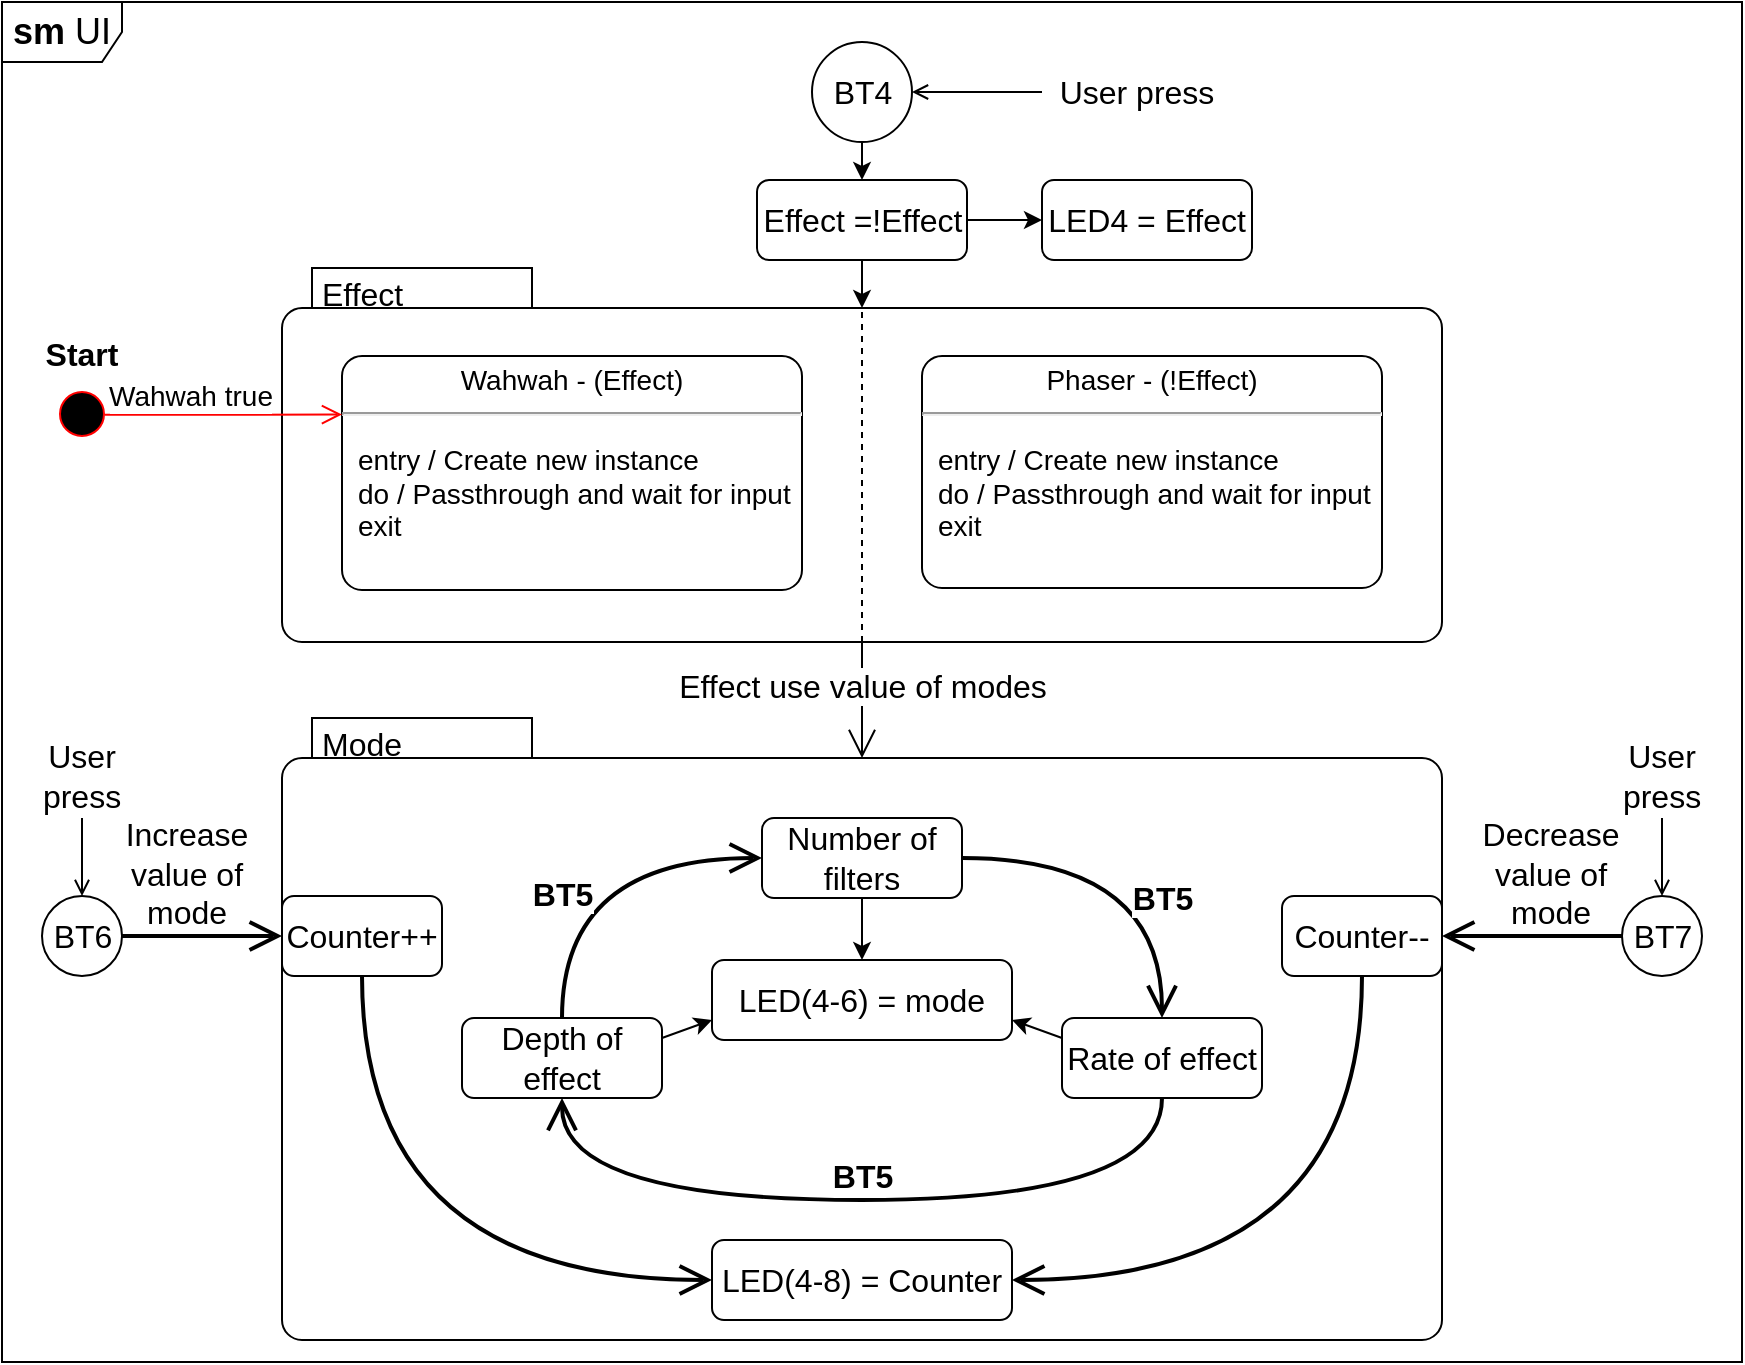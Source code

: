 <mxfile version="21.3.7" type="github">
  <diagram name="Page-1" id="avLiX0-ZLgYI8EXi2qUj">
    <mxGraphModel dx="956" dy="505" grid="1" gridSize="10" guides="1" tooltips="1" connect="1" arrows="1" fold="1" page="1" pageScale="1" pageWidth="1169" pageHeight="827" math="0" shadow="0">
      <root>
        <mxCell id="0" />
        <mxCell id="1" parent="0" />
        <mxCell id="FEn8FtpyVpgcIujweO89-69" value="Effect" style="shape=mxgraph.sysml.compState;html=1;align=left;verticalAlign=top;spacingTop=-3;spacingLeft=18;fontSize=16;" parent="1" vertex="1">
          <mxGeometry x="270" y="233" width="580" height="187" as="geometry" />
        </mxCell>
        <mxCell id="FEn8FtpyVpgcIujweO89-50" value="Mode" style="shape=mxgraph.sysml.compState;html=1;align=left;verticalAlign=top;spacingTop=-3;spacingLeft=18;fontSize=16;" parent="1" vertex="1">
          <mxGeometry x="270" y="458" width="580" height="311" as="geometry" />
        </mxCell>
        <mxCell id="FEn8FtpyVpgcIujweO89-2" value="&lt;p style=&quot;margin: 4px 0px 0px; text-align: center; font-size: 14px;&quot;&gt;Wahwah - (Effect)&lt;/p&gt;&lt;hr style=&quot;font-size: 14px;&quot;&gt;&lt;p style=&quot;font-size: 14px;&quot;&gt;&lt;/p&gt;&lt;p style=&quot;margin: 0px 0px 0px 8px; text-align: left; font-size: 14px;&quot;&gt;entry / Create new instance&lt;br style=&quot;font-size: 14px;&quot;&gt;do / Passthrough and wait for input&lt;br style=&quot;font-size: 14px;&quot;&gt;exit&amp;nbsp;&lt;/p&gt;" style="shape=mxgraph.sysml.simpleState;html=1;overflow=fill;whiteSpace=wrap;align=center;fontSize=14;" parent="1" vertex="1">
          <mxGeometry x="300" y="277" width="230" height="117" as="geometry" />
        </mxCell>
        <mxCell id="FEn8FtpyVpgcIujweO89-4" value="&lt;b style=&quot;font-size: 16px;&quot;&gt;Start&lt;/b&gt;" style="text;html=1;strokeColor=none;fillColor=none;align=center;verticalAlign=middle;whiteSpace=wrap;rounded=0;fontSize=16;" parent="1" vertex="1">
          <mxGeometry x="140" y="261" width="60" height="30" as="geometry" />
        </mxCell>
        <mxCell id="FEn8FtpyVpgcIujweO89-13" style="edgeStyle=orthogonalEdgeStyle;rounded=0;orthogonalLoop=1;jettySize=auto;html=1;entryX=1;entryY=0.5;entryDx=0;entryDy=0;endArrow=open;endFill=0;exitX=0;exitY=0.5;exitDx=0;exitDy=0;fontSize=16;" parent="1" source="FEn8FtpyVpgcIujweO89-14" target="FEn8FtpyVpgcIujweO89-8" edge="1">
          <mxGeometry relative="1" as="geometry">
            <mxPoint x="560" y="75" as="sourcePoint" />
          </mxGeometry>
        </mxCell>
        <mxCell id="mqQt0Ldoj1shVCRxNWd0-8" style="edgeStyle=orthogonalEdgeStyle;rounded=0;orthogonalLoop=1;jettySize=auto;html=1;exitX=0.5;exitY=1;exitDx=0;exitDy=0;entryX=0.5;entryY=0;entryDx=0;entryDy=0;" edge="1" parent="1" source="FEn8FtpyVpgcIujweO89-8" target="mqQt0Ldoj1shVCRxNWd0-5">
          <mxGeometry relative="1" as="geometry" />
        </mxCell>
        <mxCell id="FEn8FtpyVpgcIujweO89-8" value="BT4" style="shape=ellipse;html=1;fontSize=16;align=center;" parent="1" vertex="1">
          <mxGeometry x="535" y="120" width="50" height="50" as="geometry" />
        </mxCell>
        <mxCell id="FEn8FtpyVpgcIujweO89-14" value="User press" style="text;html=1;strokeColor=none;fillColor=none;align=center;verticalAlign=middle;whiteSpace=wrap;rounded=0;fontSize=16;" parent="1" vertex="1">
          <mxGeometry x="650" y="130" width="95" height="30" as="geometry" />
        </mxCell>
        <mxCell id="FEn8FtpyVpgcIujweO89-27" value="&lt;p style=&quot;margin: 4px 0px 0px; text-align: center; font-size: 14px;&quot;&gt;Phaser - (!Effect)&lt;/p&gt;&lt;hr style=&quot;font-size: 14px;&quot;&gt;&lt;p style=&quot;font-size: 14px;&quot;&gt;&lt;/p&gt;&lt;p style=&quot;margin: 0px 0px 0px 8px; text-align: left; font-size: 14px;&quot;&gt;entry / Create new instance&lt;br style=&quot;font-size: 14px;&quot;&gt;do / Passthrough and wait for input&lt;br style=&quot;font-size: 14px;&quot;&gt;exit&amp;nbsp;&lt;/p&gt;" style="shape=mxgraph.sysml.simpleState;html=1;overflow=fill;whiteSpace=wrap;align=center;fontSize=14;" parent="1" vertex="1">
          <mxGeometry x="590" y="277" width="230" height="116" as="geometry" />
        </mxCell>
        <mxCell id="FEn8FtpyVpgcIujweO89-37" value="" style="edgeStyle=elbowEdgeStyle;html=1;elbow=horizontal;align=right;verticalAlign=bottom;rounded=0;labelBackgroundColor=none;endArrow=open;endSize=12;exitX=0.5;exitY=1;exitDx=0;exitDy=0;exitPerimeter=0;entryX=0.5;entryY=0;entryDx=0;entryDy=20;entryPerimeter=0;fontSize=16;" parent="1" source="FEn8FtpyVpgcIujweO89-69" target="FEn8FtpyVpgcIujweO89-50" edge="1">
          <mxGeometry relative="1" as="geometry">
            <mxPoint x="705" y="410" as="sourcePoint" />
            <mxPoint x="560" y="460.0" as="targetPoint" />
            <Array as="points">
              <mxPoint x="560" y="430" />
            </Array>
          </mxGeometry>
        </mxCell>
        <mxCell id="FEn8FtpyVpgcIujweO89-60" value="Effect use value of modes" style="edgeLabel;html=1;align=center;verticalAlign=middle;resizable=0;points=[];fontSize=16;" parent="FEn8FtpyVpgcIujweO89-37" vertex="1" connectable="0">
          <mxGeometry x="0.607" y="-3" relative="1" as="geometry">
            <mxPoint x="3" y="-25" as="offset" />
          </mxGeometry>
        </mxCell>
        <mxCell id="FEn8FtpyVpgcIujweO89-72" style="rounded=0;orthogonalLoop=1;jettySize=auto;html=1;exitX=1;exitY=0.25;exitDx=0;exitDy=0;entryX=0;entryY=0.75;entryDx=0;entryDy=0;" parent="1" source="FEn8FtpyVpgcIujweO89-42" target="FEn8FtpyVpgcIujweO89-71" edge="1">
          <mxGeometry relative="1" as="geometry" />
        </mxCell>
        <mxCell id="FEn8FtpyVpgcIujweO89-42" value="Depth of effect" style="shape=rect;rounded=1;html=1;whiteSpace=wrap;align=center;fontSize=16;" parent="1" vertex="1">
          <mxGeometry x="360" y="608" width="100" height="40" as="geometry" />
        </mxCell>
        <mxCell id="FEn8FtpyVpgcIujweO89-45" style="edgeStyle=orthogonalEdgeStyle;rounded=0;orthogonalLoop=1;jettySize=auto;html=1;entryX=0.5;entryY=0;entryDx=0;entryDy=0;endArrow=open;endFill=0;exitX=0.5;exitY=1;exitDx=0;exitDy=0;fontSize=16;" parent="1" source="FEn8FtpyVpgcIujweO89-47" target="FEn8FtpyVpgcIujweO89-46" edge="1">
          <mxGeometry relative="1" as="geometry">
            <mxPoint x="130" y="528" as="sourcePoint" />
            <Array as="points" />
          </mxGeometry>
        </mxCell>
        <mxCell id="FEn8FtpyVpgcIujweO89-46" value="BT6" style="shape=ellipse;html=1;fontSize=16;align=center;" parent="1" vertex="1">
          <mxGeometry x="150" y="547" width="40" height="40" as="geometry" />
        </mxCell>
        <mxCell id="FEn8FtpyVpgcIujweO89-47" value="User press" style="text;html=1;strokeColor=none;fillColor=none;align=center;verticalAlign=middle;whiteSpace=wrap;rounded=0;fontSize=16;" parent="1" vertex="1">
          <mxGeometry x="145" y="465" width="50" height="43" as="geometry" />
        </mxCell>
        <mxCell id="FEn8FtpyVpgcIujweO89-74" style="edgeStyle=orthogonalEdgeStyle;rounded=0;orthogonalLoop=1;jettySize=auto;html=1;exitX=0.5;exitY=1;exitDx=0;exitDy=0;entryX=0.5;entryY=0;entryDx=0;entryDy=0;" parent="1" source="FEn8FtpyVpgcIujweO89-48" target="FEn8FtpyVpgcIujweO89-71" edge="1">
          <mxGeometry relative="1" as="geometry" />
        </mxCell>
        <mxCell id="FEn8FtpyVpgcIujweO89-48" value="Number of filters" style="shape=rect;rounded=1;html=1;whiteSpace=wrap;align=center;fontSize=16;" parent="1" vertex="1">
          <mxGeometry x="510" y="508" width="100" height="40" as="geometry" />
        </mxCell>
        <mxCell id="FEn8FtpyVpgcIujweO89-49" value="Rate of effect" style="shape=rect;rounded=1;html=1;whiteSpace=wrap;align=center;fontSize=16;" parent="1" vertex="1">
          <mxGeometry x="660" y="608" width="100" height="40" as="geometry" />
        </mxCell>
        <mxCell id="FEn8FtpyVpgcIujweO89-52" value="Increase&lt;br style=&quot;border-color: var(--border-color); font-size: 16px;&quot;&gt;value of&lt;br style=&quot;border-color: var(--border-color); font-size: 16px;&quot;&gt;mode" style="edgeStyle=none;html=1;endArrow=open;endSize=12;strokeWidth=2;verticalAlign=bottom;rounded=0;exitX=1;exitY=0.5;exitDx=0;exitDy=0;entryX=0;entryY=0.5;entryDx=0;entryDy=0;fontSize=16;" parent="1" source="FEn8FtpyVpgcIujweO89-46" target="FEn8FtpyVpgcIujweO89-64" edge="1">
          <mxGeometry x="-0.2" width="160" relative="1" as="geometry">
            <mxPoint x="200" y="566.83" as="sourcePoint" />
            <mxPoint x="330" y="566.83" as="targetPoint" />
            <mxPoint as="offset" />
          </mxGeometry>
        </mxCell>
        <mxCell id="FEn8FtpyVpgcIujweO89-53" value="&lt;b style=&quot;font-size: 16px;&quot;&gt;BT5&lt;/b&gt;" style="edgeStyle=orthogonalEdgeStyle;html=1;endArrow=open;endSize=12;strokeWidth=2;verticalAlign=bottom;rounded=0;exitX=1;exitY=0.5;exitDx=0;exitDy=0;entryX=0.5;entryY=0;entryDx=0;entryDy=0;curved=1;fontSize=16;" parent="1" source="FEn8FtpyVpgcIujweO89-48" target="FEn8FtpyVpgcIujweO89-49" edge="1">
          <mxGeometry x="0.46" width="160" relative="1" as="geometry">
            <mxPoint x="185" y="547" as="sourcePoint" />
            <mxPoint x="275" y="548" as="targetPoint" />
            <mxPoint as="offset" />
          </mxGeometry>
        </mxCell>
        <mxCell id="FEn8FtpyVpgcIujweO89-54" value="&lt;b style=&quot;font-size: 16px;&quot;&gt;BT5&lt;/b&gt;" style="edgeStyle=orthogonalEdgeStyle;html=1;endArrow=open;endSize=12;strokeWidth=2;verticalAlign=bottom;rounded=0;exitX=0.5;exitY=1;exitDx=0;exitDy=0;entryX=0.5;entryY=1;entryDx=0;entryDy=0;curved=1;fontSize=16;" parent="1" source="FEn8FtpyVpgcIujweO89-49" target="FEn8FtpyVpgcIujweO89-42" edge="1">
          <mxGeometry width="160" relative="1" as="geometry">
            <mxPoint x="615" y="538" as="sourcePoint" />
            <mxPoint x="715" y="598" as="targetPoint" />
            <mxPoint as="offset" />
            <Array as="points">
              <mxPoint x="710" y="699" />
              <mxPoint x="410" y="699" />
            </Array>
          </mxGeometry>
        </mxCell>
        <mxCell id="FEn8FtpyVpgcIujweO89-55" value="&lt;b style=&quot;font-size: 16px;&quot;&gt;BT5&lt;/b&gt;" style="edgeStyle=orthogonalEdgeStyle;html=1;endArrow=open;endSize=12;strokeWidth=2;verticalAlign=bottom;rounded=0;exitX=0.5;exitY=0;exitDx=0;exitDy=0;entryX=0;entryY=0.5;entryDx=0;entryDy=0;curved=1;fontSize=16;" parent="1" source="FEn8FtpyVpgcIujweO89-42" target="FEn8FtpyVpgcIujweO89-48" edge="1">
          <mxGeometry x="-0.444" width="160" relative="1" as="geometry">
            <mxPoint x="715" y="638" as="sourcePoint" />
            <mxPoint x="425" y="638" as="targetPoint" />
            <mxPoint as="offset" />
            <Array as="points">
              <mxPoint x="410" y="528" />
            </Array>
          </mxGeometry>
        </mxCell>
        <mxCell id="FEn8FtpyVpgcIujweO89-56" style="edgeStyle=orthogonalEdgeStyle;rounded=0;orthogonalLoop=1;jettySize=auto;html=1;entryX=0.5;entryY=0;entryDx=0;entryDy=0;endArrow=open;endFill=0;exitX=0.5;exitY=1;exitDx=0;exitDy=0;fontSize=16;" parent="1" source="FEn8FtpyVpgcIujweO89-58" target="FEn8FtpyVpgcIujweO89-57" edge="1">
          <mxGeometry relative="1" as="geometry">
            <mxPoint x="885" y="528" as="sourcePoint" />
            <Array as="points" />
          </mxGeometry>
        </mxCell>
        <mxCell id="FEn8FtpyVpgcIujweO89-57" value="BT7" style="shape=ellipse;html=1;fontSize=16;align=center;" parent="1" vertex="1">
          <mxGeometry x="940" y="547" width="40" height="40" as="geometry" />
        </mxCell>
        <mxCell id="FEn8FtpyVpgcIujweO89-58" value="User press" style="text;html=1;strokeColor=none;fillColor=none;align=center;verticalAlign=middle;whiteSpace=wrap;rounded=0;fontSize=16;" parent="1" vertex="1">
          <mxGeometry x="935" y="465" width="50" height="43" as="geometry" />
        </mxCell>
        <mxCell id="FEn8FtpyVpgcIujweO89-59" value="Decrease&lt;br style=&quot;font-size: 16px;&quot;&gt;value of&lt;br style=&quot;font-size: 16px;&quot;&gt;mode" style="edgeStyle=none;html=1;endArrow=open;endSize=12;strokeWidth=2;verticalAlign=bottom;rounded=0;exitX=0;exitY=0.5;exitDx=0;exitDy=0;fontSize=16;" parent="1" source="FEn8FtpyVpgcIujweO89-57" edge="1">
          <mxGeometry x="-0.205" width="160" relative="1" as="geometry">
            <mxPoint x="955" y="566.83" as="sourcePoint" />
            <mxPoint x="850" y="567" as="targetPoint" />
            <mxPoint as="offset" />
          </mxGeometry>
        </mxCell>
        <mxCell id="FEn8FtpyVpgcIujweO89-61" value="LED(4-8) = Counter" style="shape=rect;rounded=1;html=1;whiteSpace=wrap;align=center;fontSize=16;" parent="1" vertex="1">
          <mxGeometry x="485" y="719" width="150" height="40" as="geometry" />
        </mxCell>
        <mxCell id="FEn8FtpyVpgcIujweO89-64" value="Counter++" style="shape=rect;rounded=1;html=1;whiteSpace=wrap;align=center;fontSize=16;" parent="1" vertex="1">
          <mxGeometry x="270" y="547" width="80" height="40" as="geometry" />
        </mxCell>
        <mxCell id="FEn8FtpyVpgcIujweO89-65" value="Counter--" style="shape=rect;rounded=1;html=1;whiteSpace=wrap;align=center;fontSize=16;" parent="1" vertex="1">
          <mxGeometry x="770" y="547" width="80" height="40" as="geometry" />
        </mxCell>
        <mxCell id="FEn8FtpyVpgcIujweO89-66" value="" style="edgeStyle=orthogonalEdgeStyle;html=1;endArrow=open;endSize=12;strokeWidth=2;verticalAlign=bottom;rounded=0;exitX=0.5;exitY=1;exitDx=0;exitDy=0;entryX=1;entryY=0.5;entryDx=0;entryDy=0;curved=1;fontSize=16;" parent="1" source="FEn8FtpyVpgcIujweO89-65" target="FEn8FtpyVpgcIujweO89-61" edge="1">
          <mxGeometry x="0.0" y="-10" width="160" relative="1" as="geometry">
            <mxPoint x="715" y="598" as="sourcePoint" />
            <mxPoint x="615" y="538" as="targetPoint" />
            <mxPoint as="offset" />
          </mxGeometry>
        </mxCell>
        <mxCell id="FEn8FtpyVpgcIujweO89-67" value="" style="edgeStyle=orthogonalEdgeStyle;html=1;endArrow=open;endSize=12;strokeWidth=2;verticalAlign=bottom;rounded=0;exitX=0.5;exitY=1;exitDx=0;exitDy=0;entryX=0;entryY=0.5;entryDx=0;entryDy=0;curved=1;fontSize=16;" parent="1" source="FEn8FtpyVpgcIujweO89-64" target="FEn8FtpyVpgcIujweO89-61" edge="1">
          <mxGeometry x="-0.001" y="-10" width="160" relative="1" as="geometry">
            <mxPoint x="625" y="548" as="sourcePoint" />
            <mxPoint x="725" y="608" as="targetPoint" />
            <mxPoint as="offset" />
          </mxGeometry>
        </mxCell>
        <mxCell id="FEn8FtpyVpgcIujweO89-70" value="" style="endArrow=none;dashed=1;html=1;rounded=0;entryX=0.5;entryY=0;entryDx=0;entryDy=20;entryPerimeter=0;exitX=0.5;exitY=1;exitDx=0;exitDy=0;exitPerimeter=0;" parent="1" source="FEn8FtpyVpgcIujweO89-69" target="FEn8FtpyVpgcIujweO89-69" edge="1">
          <mxGeometry width="50" height="50" relative="1" as="geometry">
            <mxPoint x="520" y="433" as="sourcePoint" />
            <mxPoint x="570" y="383" as="targetPoint" />
          </mxGeometry>
        </mxCell>
        <mxCell id="FEn8FtpyVpgcIujweO89-71" value="LED(4-6) = mode" style="shape=rect;rounded=1;html=1;whiteSpace=wrap;align=center;fontSize=16;" parent="1" vertex="1">
          <mxGeometry x="485" y="579" width="150" height="40" as="geometry" />
        </mxCell>
        <mxCell id="FEn8FtpyVpgcIujweO89-73" style="rounded=0;orthogonalLoop=1;jettySize=auto;html=1;exitX=0;exitY=0.25;exitDx=0;exitDy=0;entryX=1;entryY=0.75;entryDx=0;entryDy=0;" parent="1" source="FEn8FtpyVpgcIujweO89-49" target="FEn8FtpyVpgcIujweO89-71" edge="1">
          <mxGeometry relative="1" as="geometry">
            <mxPoint x="470" y="628" as="sourcePoint" />
            <mxPoint x="495" y="608" as="targetPoint" />
          </mxGeometry>
        </mxCell>
        <mxCell id="FEn8FtpyVpgcIujweO89-76" value="" style="ellipse;html=1;shape=startState;fillColor=#000000;strokeColor=#ff0000;" parent="1" vertex="1">
          <mxGeometry x="155" y="291" width="30" height="30" as="geometry" />
        </mxCell>
        <mxCell id="FEn8FtpyVpgcIujweO89-77" value="" style="edgeStyle=orthogonalEdgeStyle;html=1;verticalAlign=bottom;endArrow=open;endSize=8;strokeColor=#ff0000;rounded=0;entryX=0;entryY=0.25;entryDx=0;entryDy=0;entryPerimeter=0;exitX=0.878;exitY=0.512;exitDx=0;exitDy=0;exitPerimeter=0;fontSize=14;" parent="1" source="FEn8FtpyVpgcIujweO89-76" target="FEn8FtpyVpgcIujweO89-2" edge="1">
          <mxGeometry relative="1" as="geometry">
            <mxPoint x="260" y="351" as="targetPoint" />
          </mxGeometry>
        </mxCell>
        <mxCell id="FEn8FtpyVpgcIujweO89-78" value="Wahwah true" style="edgeLabel;html=1;align=center;verticalAlign=middle;resizable=0;points=[];fontSize=14;" parent="FEn8FtpyVpgcIujweO89-77" vertex="1" connectable="0">
          <mxGeometry x="-0.247" y="1" relative="1" as="geometry">
            <mxPoint x="-2" y="-9" as="offset" />
          </mxGeometry>
        </mxCell>
        <mxCell id="mqQt0Ldoj1shVCRxNWd0-1" value="&lt;font style=&quot;font-size: 18px;&quot;&gt;&lt;b&gt;sm &lt;/b&gt;UI&lt;/font&gt;" style="shape=umlFrame;whiteSpace=wrap;html=1;pointerEvents=0;" vertex="1" parent="1">
          <mxGeometry x="130" y="100" width="870" height="680" as="geometry" />
        </mxCell>
        <mxCell id="mqQt0Ldoj1shVCRxNWd0-7" style="edgeStyle=orthogonalEdgeStyle;rounded=0;orthogonalLoop=1;jettySize=auto;html=1;exitX=1;exitY=0.5;exitDx=0;exitDy=0;entryX=0;entryY=0.5;entryDx=0;entryDy=0;" edge="1" parent="1" source="mqQt0Ldoj1shVCRxNWd0-5" target="mqQt0Ldoj1shVCRxNWd0-6">
          <mxGeometry relative="1" as="geometry" />
        </mxCell>
        <mxCell id="mqQt0Ldoj1shVCRxNWd0-9" style="edgeStyle=orthogonalEdgeStyle;rounded=0;orthogonalLoop=1;jettySize=auto;html=1;exitX=0.5;exitY=1;exitDx=0;exitDy=0;entryX=0.5;entryY=0;entryDx=0;entryDy=20;entryPerimeter=0;" edge="1" parent="1" source="mqQt0Ldoj1shVCRxNWd0-5" target="FEn8FtpyVpgcIujweO89-69">
          <mxGeometry relative="1" as="geometry" />
        </mxCell>
        <mxCell id="mqQt0Ldoj1shVCRxNWd0-5" value="Effect =!Effect" style="shape=rect;rounded=1;html=1;whiteSpace=wrap;align=center;fontSize=16;" vertex="1" parent="1">
          <mxGeometry x="507.5" y="189" width="105" height="40" as="geometry" />
        </mxCell>
        <mxCell id="mqQt0Ldoj1shVCRxNWd0-6" value="LED4 = Effect" style="shape=rect;rounded=1;html=1;whiteSpace=wrap;align=center;fontSize=16;" vertex="1" parent="1">
          <mxGeometry x="650" y="189" width="105" height="40" as="geometry" />
        </mxCell>
      </root>
    </mxGraphModel>
  </diagram>
</mxfile>
